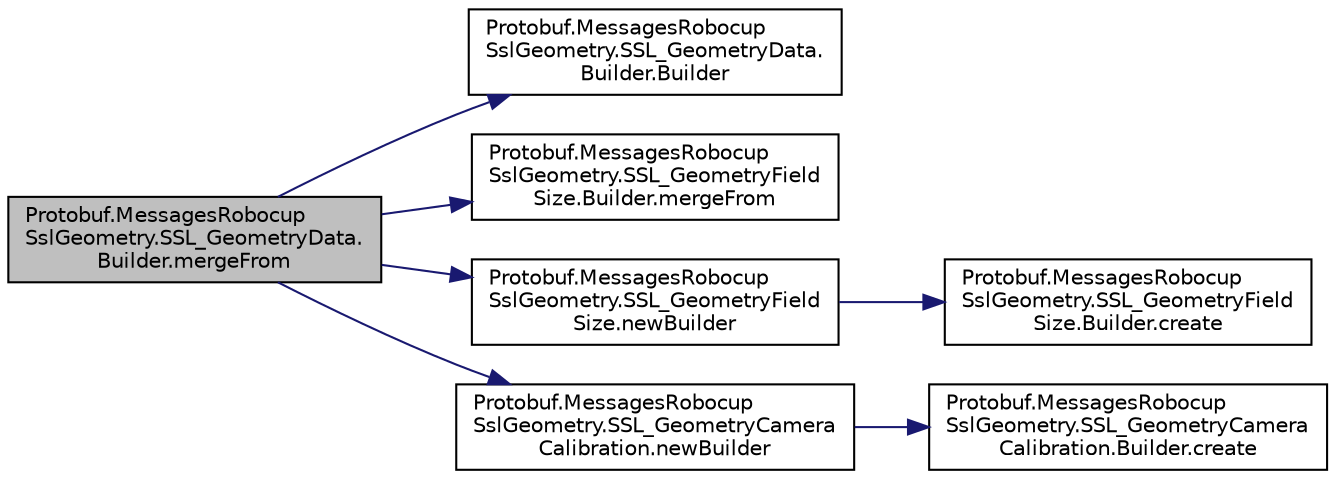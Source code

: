 digraph "Protobuf.MessagesRobocupSslGeometry.SSL_GeometryData.Builder.mergeFrom"
{
 // INTERACTIVE_SVG=YES
  edge [fontname="Helvetica",fontsize="10",labelfontname="Helvetica",labelfontsize="10"];
  node [fontname="Helvetica",fontsize="10",shape=record];
  rankdir="LR";
  Node1 [label="Protobuf.MessagesRobocup\lSslGeometry.SSL_GeometryData.\lBuilder.mergeFrom",height=0.2,width=0.4,color="black", fillcolor="grey75", style="filled", fontcolor="black"];
  Node1 -> Node2 [color="midnightblue",fontsize="10",style="solid",fontname="Helvetica"];
  Node2 [label="Protobuf.MessagesRobocup\lSslGeometry.SSL_GeometryData.\lBuilder.Builder",height=0.2,width=0.4,color="black", fillcolor="white", style="filled",URL="$df/de7/class_protobuf_1_1_messages_robocup_ssl_geometry_1_1_s_s_l___geometry_data_1_1_builder.html#a23378878e6969d6f712f9bc3e22c1961"];
  Node1 -> Node3 [color="midnightblue",fontsize="10",style="solid",fontname="Helvetica"];
  Node3 [label="Protobuf.MessagesRobocup\lSslGeometry.SSL_GeometryField\lSize.Builder.mergeFrom",height=0.2,width=0.4,color="black", fillcolor="white", style="filled",URL="$d8/d41/class_protobuf_1_1_messages_robocup_ssl_geometry_1_1_s_s_l___geometry_field_size_1_1_builder.html#ab502d67e22b74a8a648b1272ef1d405a"];
  Node1 -> Node4 [color="midnightblue",fontsize="10",style="solid",fontname="Helvetica"];
  Node4 [label="Protobuf.MessagesRobocup\lSslGeometry.SSL_GeometryField\lSize.newBuilder",height=0.2,width=0.4,color="black", fillcolor="white", style="filled",URL="$dc/d07/class_protobuf_1_1_messages_robocup_ssl_geometry_1_1_s_s_l___geometry_field_size.html#a04329bd3d018c88dcbf2852aa9ae7c0b"];
  Node4 -> Node5 [color="midnightblue",fontsize="10",style="solid",fontname="Helvetica"];
  Node5 [label="Protobuf.MessagesRobocup\lSslGeometry.SSL_GeometryField\lSize.Builder.create",height=0.2,width=0.4,color="black", fillcolor="white", style="filled",URL="$d8/d41/class_protobuf_1_1_messages_robocup_ssl_geometry_1_1_s_s_l___geometry_field_size_1_1_builder.html#ac1ff76d4db370553389501956a5e4785"];
  Node1 -> Node6 [color="midnightblue",fontsize="10",style="solid",fontname="Helvetica"];
  Node6 [label="Protobuf.MessagesRobocup\lSslGeometry.SSL_GeometryCamera\lCalibration.newBuilder",height=0.2,width=0.4,color="black", fillcolor="white", style="filled",URL="$d4/d9e/class_protobuf_1_1_messages_robocup_ssl_geometry_1_1_s_s_l___geometry_camera_calibration.html#a791ea6854356ad201fee6b758de900c2"];
  Node6 -> Node7 [color="midnightblue",fontsize="10",style="solid",fontname="Helvetica"];
  Node7 [label="Protobuf.MessagesRobocup\lSslGeometry.SSL_GeometryCamera\lCalibration.Builder.create",height=0.2,width=0.4,color="black", fillcolor="white", style="filled",URL="$da/df0/class_protobuf_1_1_messages_robocup_ssl_geometry_1_1_s_s_l___geometry_camera_calibration_1_1_builder.html#a61d5cfca9c1f5abc1495b14442bb8b6e"];
}
